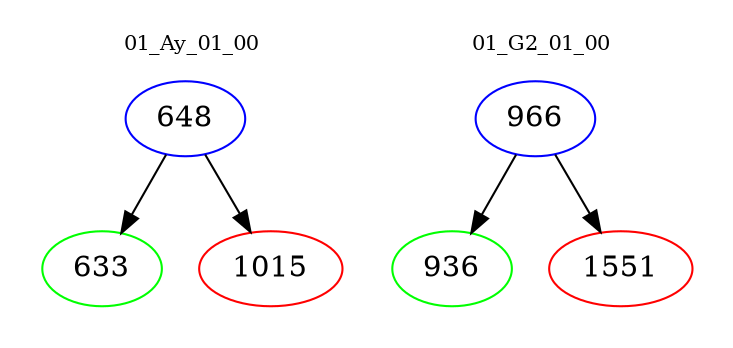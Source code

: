 digraph{
subgraph cluster_0 {
color = white
label = "01_Ay_01_00";
fontsize=10;
T0_648 [label="648", color="blue"]
T0_648 -> T0_633 [color="black"]
T0_633 [label="633", color="green"]
T0_648 -> T0_1015 [color="black"]
T0_1015 [label="1015", color="red"]
}
subgraph cluster_1 {
color = white
label = "01_G2_01_00";
fontsize=10;
T1_966 [label="966", color="blue"]
T1_966 -> T1_936 [color="black"]
T1_936 [label="936", color="green"]
T1_966 -> T1_1551 [color="black"]
T1_1551 [label="1551", color="red"]
}
}
